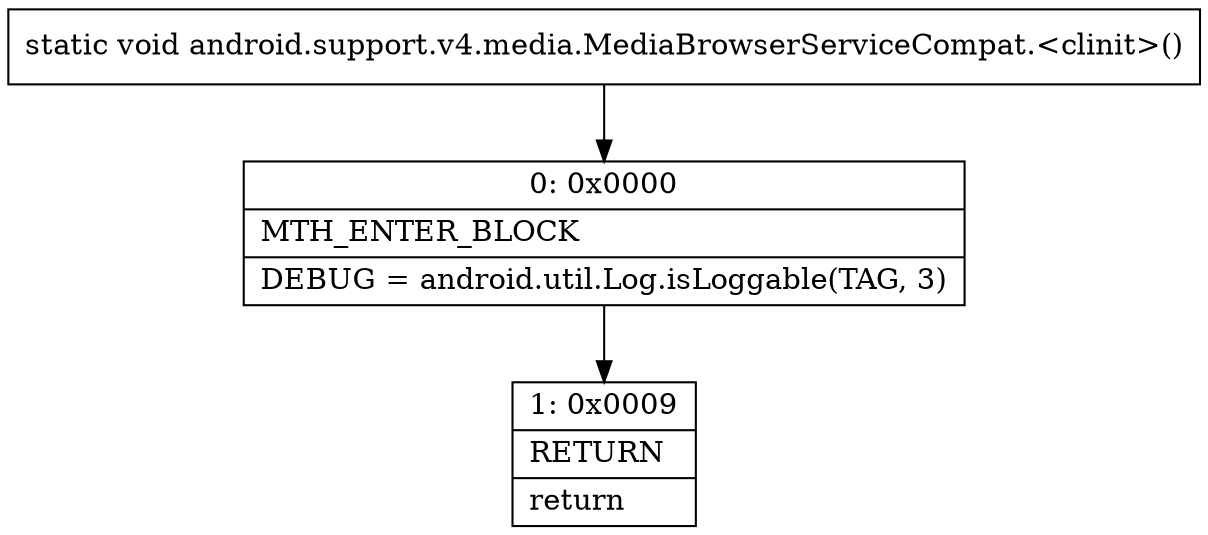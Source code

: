 digraph "CFG forandroid.support.v4.media.MediaBrowserServiceCompat.\<clinit\>()V" {
Node_0 [shape=record,label="{0\:\ 0x0000|MTH_ENTER_BLOCK\l|DEBUG = android.util.Log.isLoggable(TAG, 3)\l}"];
Node_1 [shape=record,label="{1\:\ 0x0009|RETURN\l|return\l}"];
MethodNode[shape=record,label="{static void android.support.v4.media.MediaBrowserServiceCompat.\<clinit\>() }"];
MethodNode -> Node_0;
Node_0 -> Node_1;
}

